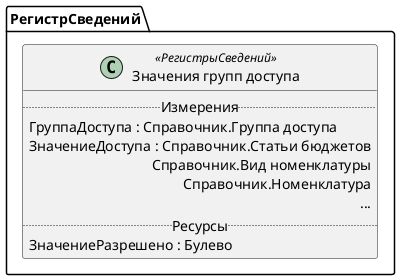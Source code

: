 ﻿@startuml ЗначенияГруппДоступа
'!include templates.wsd
'..\include templates.wsd
class РегистрСведений.ЗначенияГруппДоступа as "Значения групп доступа" <<РегистрыСведений>>
{
..Измерения..
ГруппаДоступа : Справочник.Группа доступа
ЗначениеДоступа : Справочник.Статьи бюджетов\rСправочник.Вид номенклатуры\rСправочник.Номенклатура\r...
..Ресурсы..
ЗначениеРазрешено : Булево
}
@enduml
